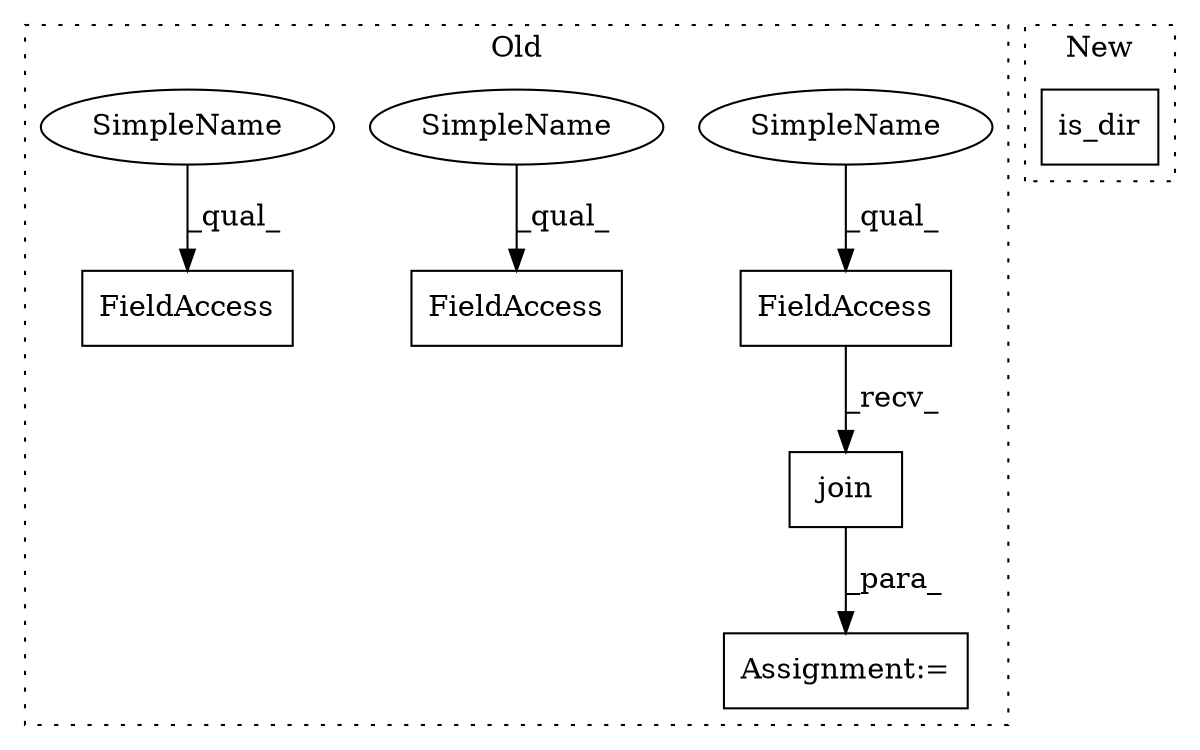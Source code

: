 digraph G {
subgraph cluster0 {
1 [label="join" a="32" s="6265,6294" l="5,1" shape="box"];
3 [label="FieldAccess" a="22" s="6257" l="7" shape="box"];
4 [label="FieldAccess" a="22" s="6205" l="7" shape="box"];
5 [label="Assignment:=" a="7" s="6256" l="1" shape="box"];
6 [label="FieldAccess" a="22" s="5994" l="7" shape="box"];
7 [label="SimpleName" a="42" s="6257" l="2" shape="ellipse"];
8 [label="SimpleName" a="42" s="5994" l="2" shape="ellipse"];
9 [label="SimpleName" a="42" s="6205" l="2" shape="ellipse"];
label = "Old";
style="dotted";
}
subgraph cluster1 {
2 [label="is_dir" a="32" s="5524" l="8" shape="box"];
label = "New";
style="dotted";
}
1 -> 5 [label="_para_"];
3 -> 1 [label="_recv_"];
7 -> 3 [label="_qual_"];
8 -> 6 [label="_qual_"];
9 -> 4 [label="_qual_"];
}